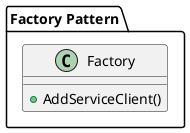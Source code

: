 @startuml PM_Model_DesignPattern_Factory
' PM: Design Pattern Factory Model

package "Factory Pattern" {
    class Factory {
        +AddServiceClient()
    }
}

@enduml